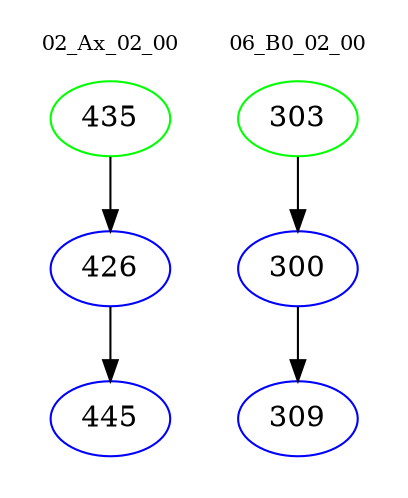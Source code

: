 digraph{
subgraph cluster_0 {
color = white
label = "02_Ax_02_00";
fontsize=10;
T0_435 [label="435", color="green"]
T0_435 -> T0_426 [color="black"]
T0_426 [label="426", color="blue"]
T0_426 -> T0_445 [color="black"]
T0_445 [label="445", color="blue"]
}
subgraph cluster_1 {
color = white
label = "06_B0_02_00";
fontsize=10;
T1_303 [label="303", color="green"]
T1_303 -> T1_300 [color="black"]
T1_300 [label="300", color="blue"]
T1_300 -> T1_309 [color="black"]
T1_309 [label="309", color="blue"]
}
}
